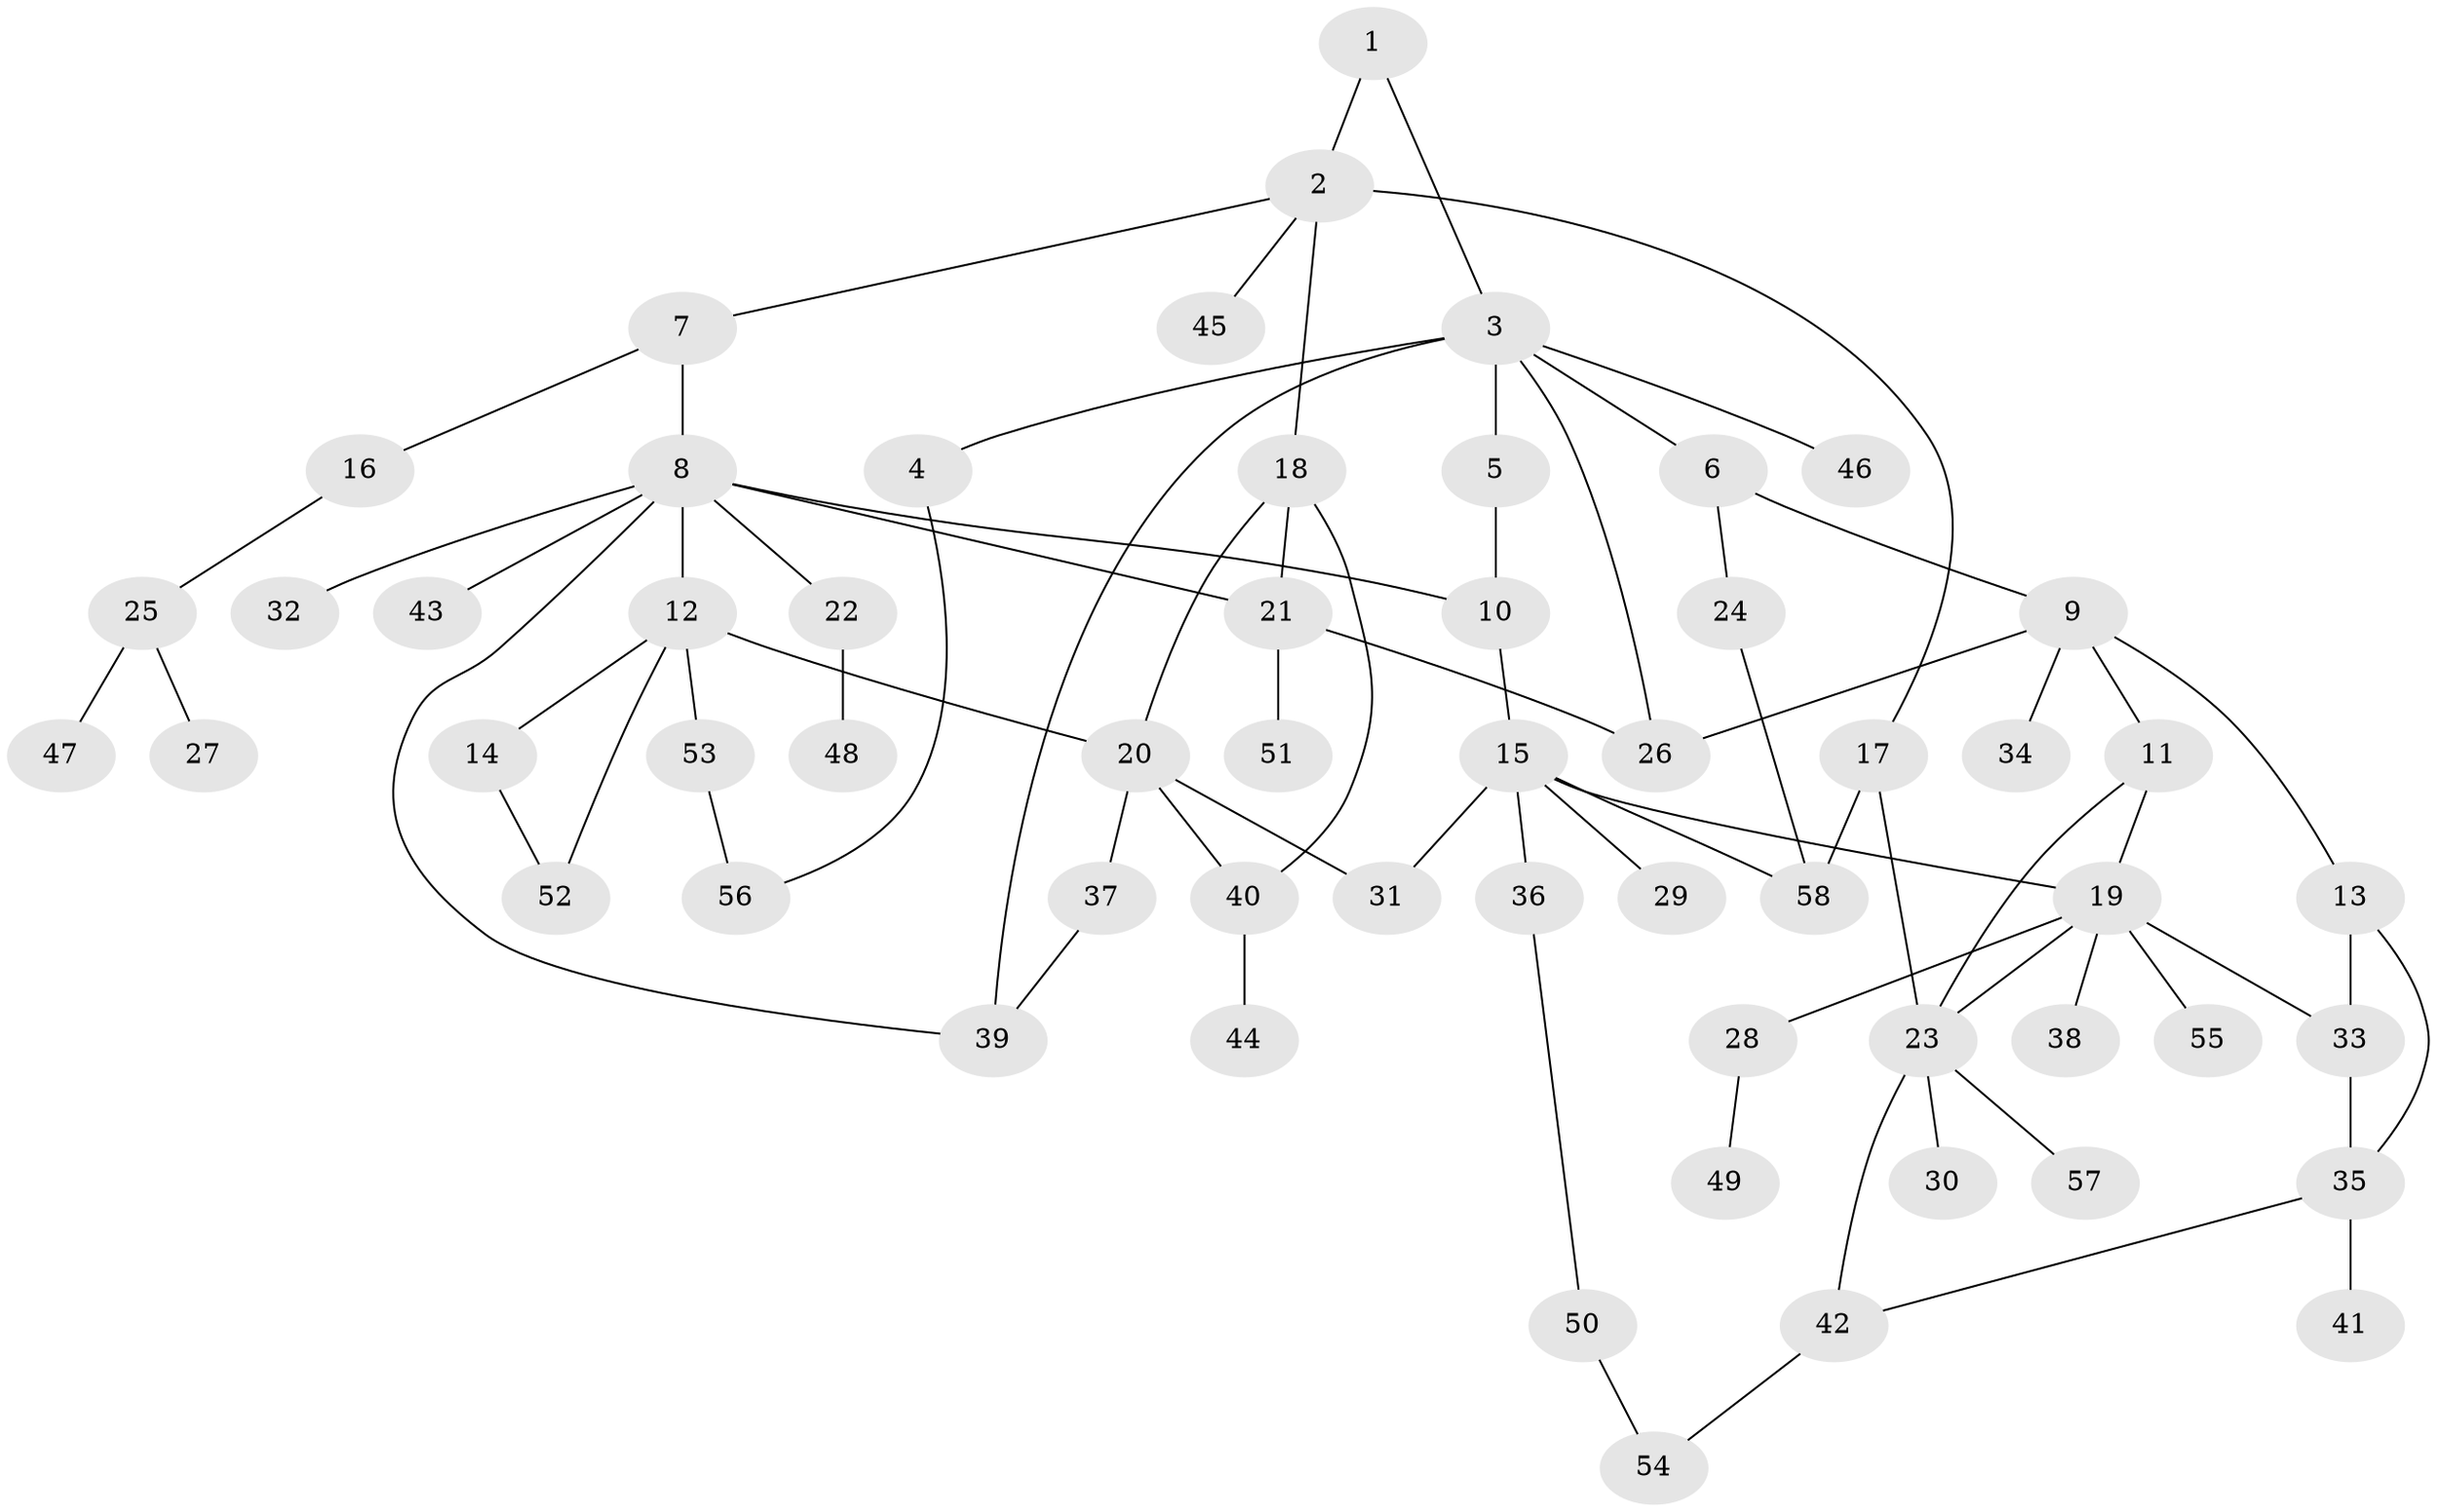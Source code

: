 // Generated by graph-tools (version 1.1) at 2025/41/03/09/25 04:41:22]
// undirected, 58 vertices, 77 edges
graph export_dot {
graph [start="1"]
  node [color=gray90,style=filled];
  1;
  2;
  3;
  4;
  5;
  6;
  7;
  8;
  9;
  10;
  11;
  12;
  13;
  14;
  15;
  16;
  17;
  18;
  19;
  20;
  21;
  22;
  23;
  24;
  25;
  26;
  27;
  28;
  29;
  30;
  31;
  32;
  33;
  34;
  35;
  36;
  37;
  38;
  39;
  40;
  41;
  42;
  43;
  44;
  45;
  46;
  47;
  48;
  49;
  50;
  51;
  52;
  53;
  54;
  55;
  56;
  57;
  58;
  1 -- 2;
  1 -- 3;
  2 -- 7;
  2 -- 17;
  2 -- 18;
  2 -- 45;
  3 -- 4;
  3 -- 5;
  3 -- 6;
  3 -- 26;
  3 -- 46;
  3 -- 39;
  4 -- 56;
  5 -- 10;
  6 -- 9;
  6 -- 24;
  7 -- 8;
  7 -- 16;
  8 -- 12;
  8 -- 21;
  8 -- 22;
  8 -- 32;
  8 -- 43;
  8 -- 39;
  8 -- 10;
  9 -- 11;
  9 -- 13;
  9 -- 34;
  9 -- 26;
  10 -- 15;
  11 -- 19;
  11 -- 23;
  12 -- 14;
  12 -- 20;
  12 -- 52;
  12 -- 53;
  13 -- 33;
  13 -- 35;
  14 -- 52;
  15 -- 29;
  15 -- 31;
  15 -- 36;
  15 -- 58;
  15 -- 19;
  16 -- 25;
  17 -- 23;
  17 -- 58;
  18 -- 40;
  18 -- 21;
  18 -- 20;
  19 -- 28;
  19 -- 38;
  19 -- 55;
  19 -- 33;
  19 -- 23;
  20 -- 37;
  20 -- 31;
  20 -- 40;
  21 -- 51;
  21 -- 26;
  22 -- 48;
  23 -- 30;
  23 -- 57;
  23 -- 42;
  24 -- 58;
  25 -- 27;
  25 -- 47;
  28 -- 49;
  33 -- 35;
  35 -- 41;
  35 -- 42;
  36 -- 50;
  37 -- 39;
  40 -- 44;
  42 -- 54;
  50 -- 54;
  53 -- 56;
}
